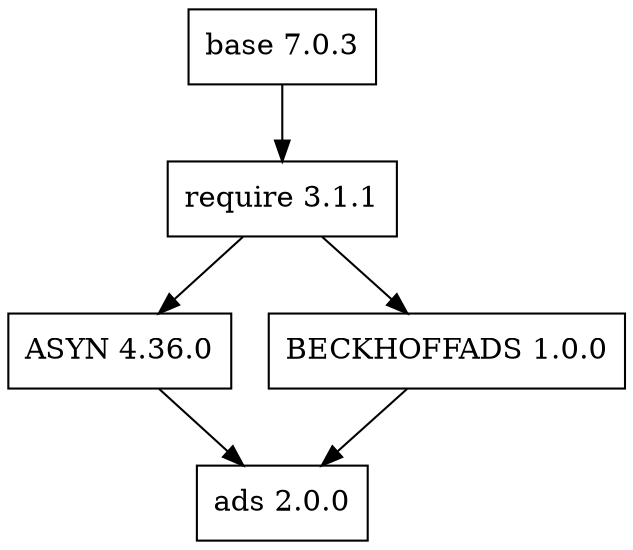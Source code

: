 digraph ads {
node [shape=record];
base [label="base 7.0.3"]
require [label="require 3.1.1"]
ASYN [label="ASYN 4.36.0"]
BECKHOFFADS [label="BECKHOFFADS 1.0.0"]
ads [label="ads 2.0.0"]
base -> require -> { ASYN,BECKHOFFADS } ->  {  ads  } 
} 

